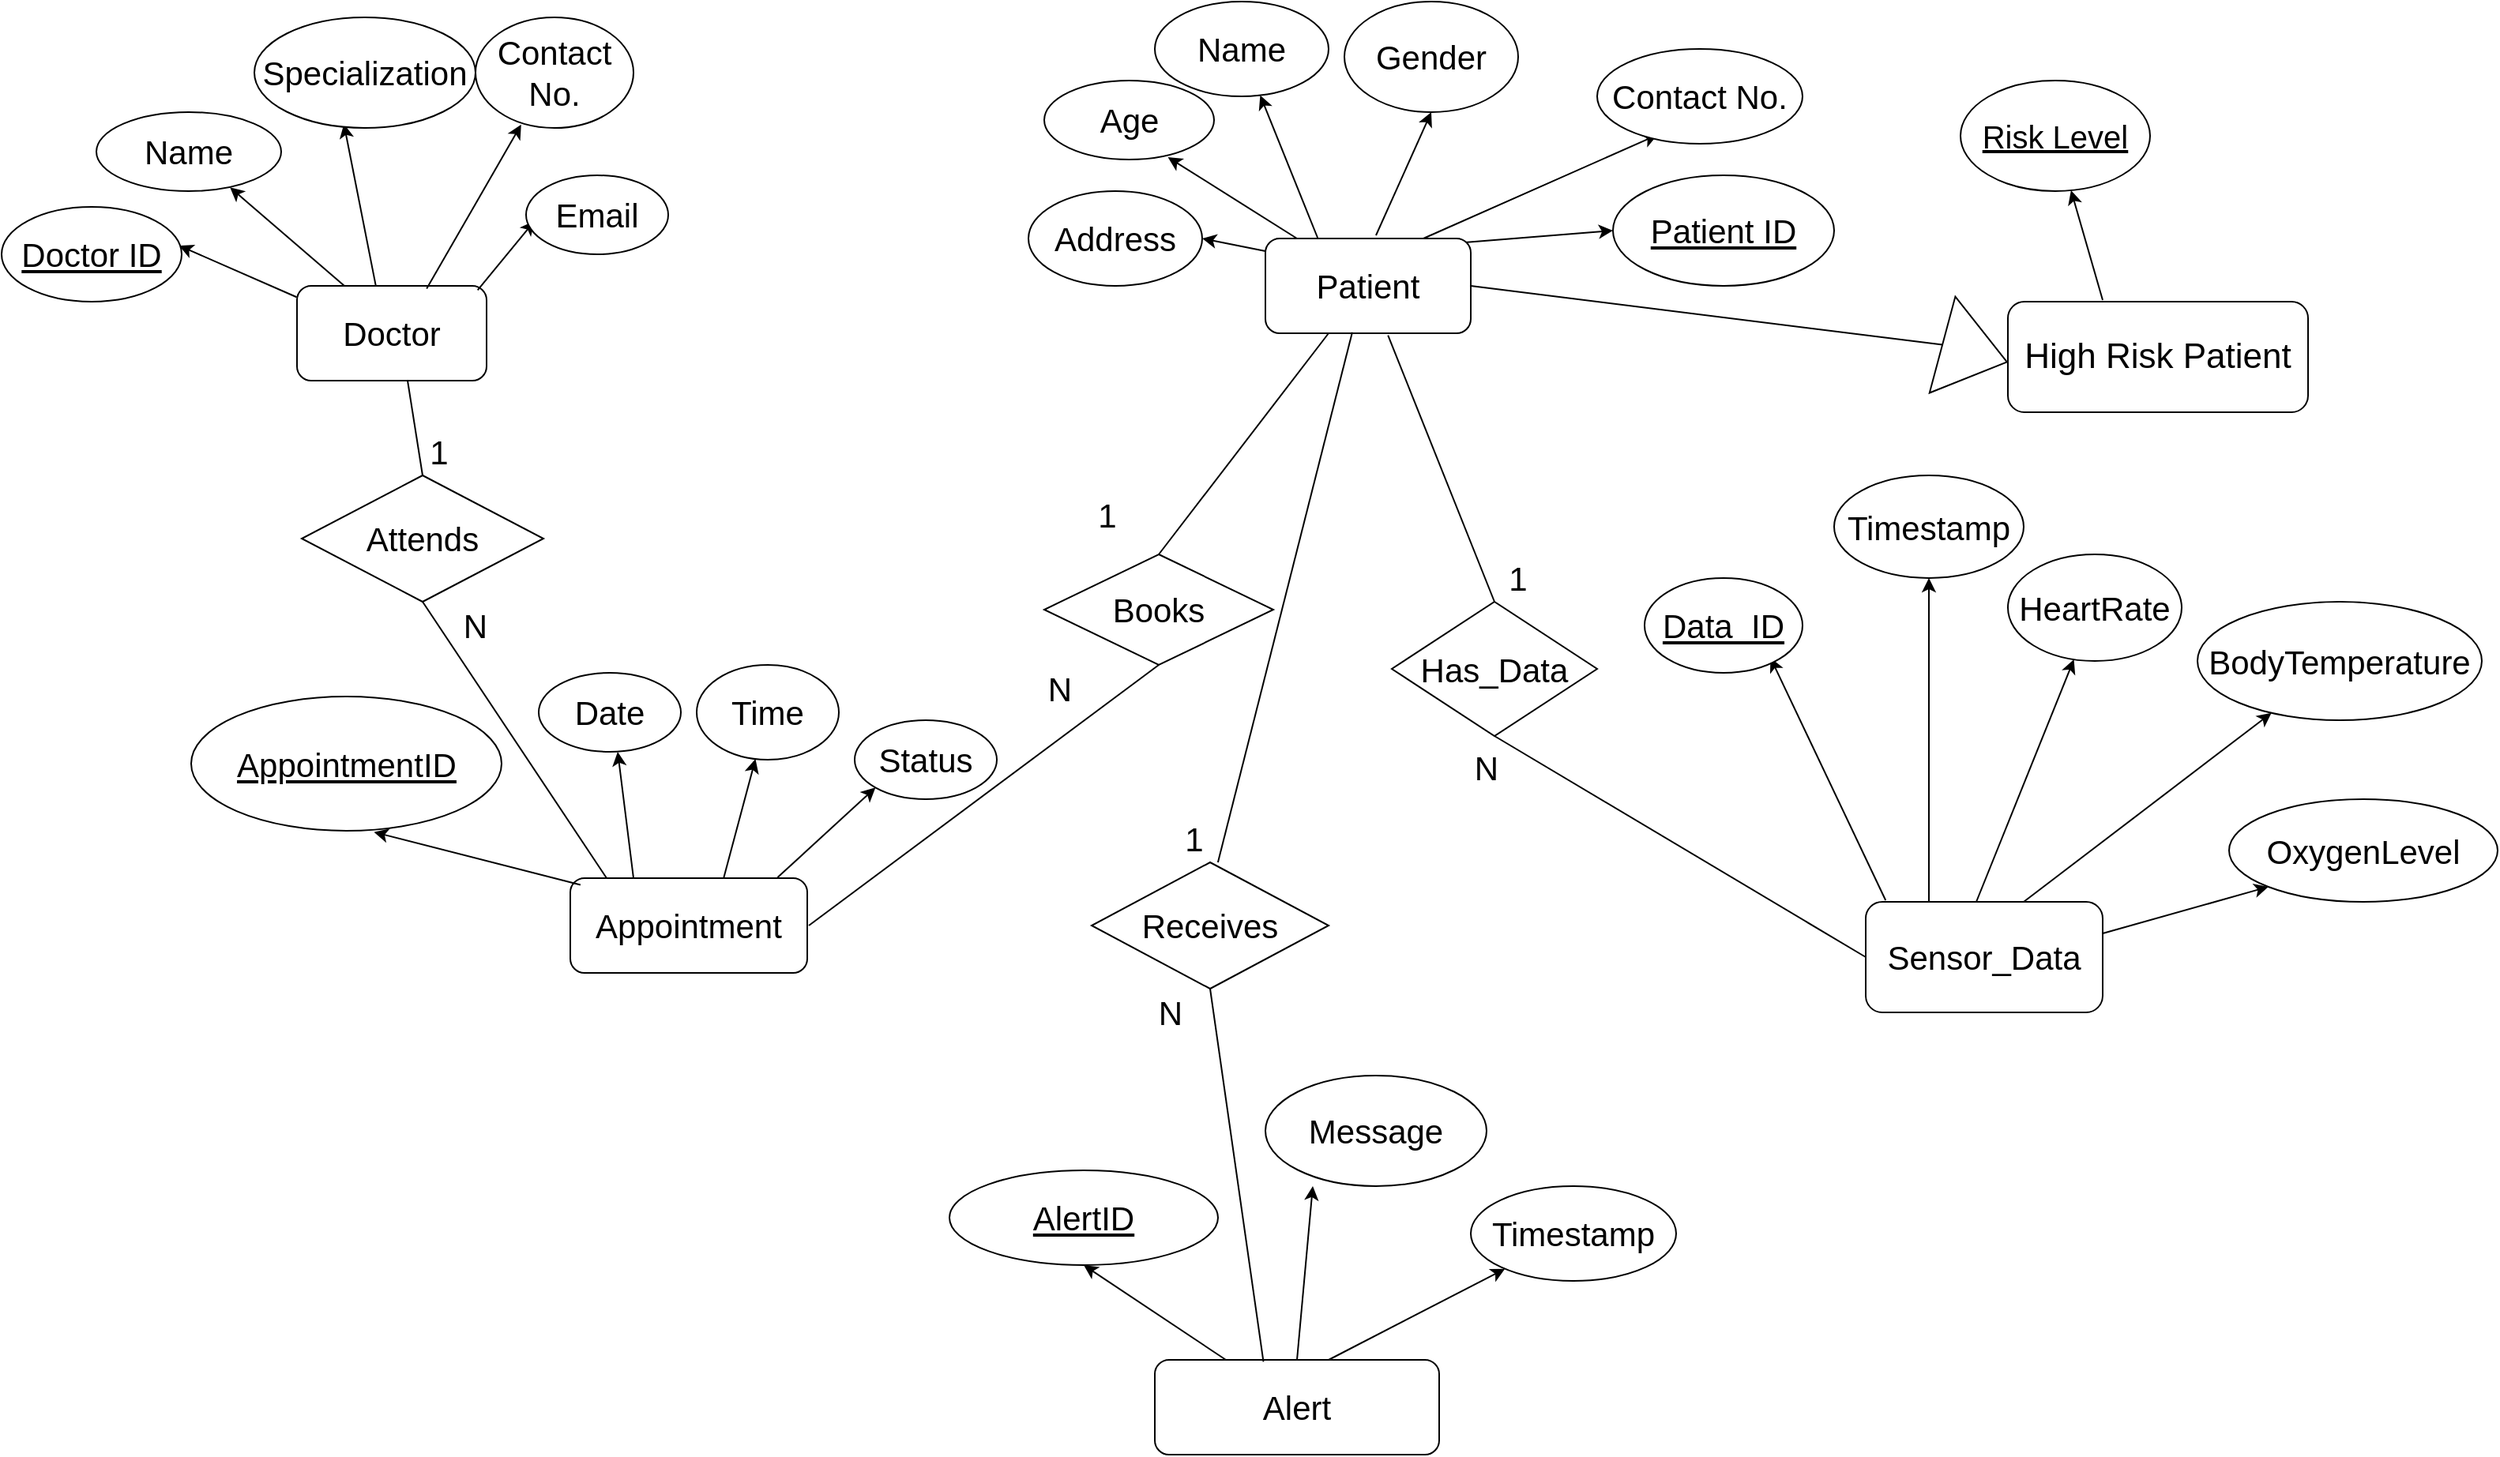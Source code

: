 <mxfile version="26.0.15">
  <diagram id="C5RBs43oDa-KdzZeNtuy" name="Page-1">
    <mxGraphModel dx="2620" dy="971" grid="1" gridSize="10" guides="1" tooltips="1" connect="1" arrows="1" fold="1" page="1" pageScale="1" pageWidth="827" pageHeight="1169" math="0" shadow="0">
      <root>
        <mxCell id="WIyWlLk6GJQsqaUBKTNV-0" />
        <mxCell id="WIyWlLk6GJQsqaUBKTNV-1" parent="WIyWlLk6GJQsqaUBKTNV-0" />
        <mxCell id="7LqxHddViOQpiFdT0loC-2" value="" style="endArrow=classic;html=1;rounded=0;exitX=0.171;exitY=0.025;exitDx=0;exitDy=0;exitPerimeter=0;fontSize=21;" edge="1" parent="WIyWlLk6GJQsqaUBKTNV-1" target="7LqxHddViOQpiFdT0loC-3">
          <mxGeometry width="50" height="50" relative="1" as="geometry">
            <mxPoint x="43.94" y="151.75" as="sourcePoint" />
            <mxPoint x="60" y="100" as="targetPoint" />
          </mxGeometry>
        </mxCell>
        <mxCell id="7LqxHddViOQpiFdT0loC-3" value="Name" style="ellipse;whiteSpace=wrap;html=1;fontSize=21;" vertex="1" parent="WIyWlLk6GJQsqaUBKTNV-1">
          <mxGeometry x="-60" width="110" height="60" as="geometry" />
        </mxCell>
        <mxCell id="7LqxHddViOQpiFdT0loC-4" value="" style="endArrow=classic;html=1;rounded=0;entryX=0.728;entryY=0.97;entryDx=0;entryDy=0;entryPerimeter=0;fontSize=21;" edge="1" parent="WIyWlLk6GJQsqaUBKTNV-1" target="7LqxHddViOQpiFdT0loC-5">
          <mxGeometry width="50" height="50" relative="1" as="geometry">
            <mxPoint x="30" y="150" as="sourcePoint" />
            <mxPoint x="-10" y="110" as="targetPoint" />
          </mxGeometry>
        </mxCell>
        <mxCell id="7LqxHddViOQpiFdT0loC-5" value="Age" style="ellipse;whiteSpace=wrap;html=1;fontSize=21;" vertex="1" parent="WIyWlLk6GJQsqaUBKTNV-1">
          <mxGeometry x="-130" y="50" width="107.5" height="50" as="geometry" />
        </mxCell>
        <mxCell id="7LqxHddViOQpiFdT0loC-6" value="" style="endArrow=classic;html=1;rounded=0;entryX=0.5;entryY=1;entryDx=0;entryDy=0;fontSize=21;" edge="1" parent="WIyWlLk6GJQsqaUBKTNV-1" target="7LqxHddViOQpiFdT0loC-7">
          <mxGeometry width="50" height="50" relative="1" as="geometry">
            <mxPoint x="80" y="148" as="sourcePoint" />
            <mxPoint x="100" y="100" as="targetPoint" />
          </mxGeometry>
        </mxCell>
        <mxCell id="7LqxHddViOQpiFdT0loC-7" value="Gender" style="ellipse;whiteSpace=wrap;html=1;fontSize=21;" vertex="1" parent="WIyWlLk6GJQsqaUBKTNV-1">
          <mxGeometry x="60" width="110" height="70" as="geometry" />
        </mxCell>
        <mxCell id="7LqxHddViOQpiFdT0loC-8" style="edgeStyle=orthogonalEdgeStyle;rounded=0;orthogonalLoop=1;jettySize=auto;html=1;exitX=0.5;exitY=1;exitDx=0;exitDy=0;fontSize=21;" edge="1" parent="WIyWlLk6GJQsqaUBKTNV-1" source="7LqxHddViOQpiFdT0loC-7" target="7LqxHddViOQpiFdT0loC-7">
          <mxGeometry relative="1" as="geometry" />
        </mxCell>
        <mxCell id="7LqxHddViOQpiFdT0loC-9" value="" style="endArrow=classic;html=1;rounded=0;entryX=0.294;entryY=0.906;entryDx=0;entryDy=0;entryPerimeter=0;fontSize=21;" edge="1" parent="WIyWlLk6GJQsqaUBKTNV-1" target="7LqxHddViOQpiFdT0loC-10">
          <mxGeometry width="50" height="50" relative="1" as="geometry">
            <mxPoint x="110" y="150" as="sourcePoint" />
            <mxPoint x="150" y="80" as="targetPoint" />
          </mxGeometry>
        </mxCell>
        <mxCell id="7LqxHddViOQpiFdT0loC-10" value="Contact No." style="ellipse;whiteSpace=wrap;html=1;fontSize=21;" vertex="1" parent="WIyWlLk6GJQsqaUBKTNV-1">
          <mxGeometry x="220" y="30" width="130" height="60" as="geometry" />
        </mxCell>
        <mxCell id="7LqxHddViOQpiFdT0loC-11" value="" style="endArrow=classic;html=1;rounded=0;exitX=0.958;exitY=0.044;exitDx=0;exitDy=0;exitPerimeter=0;fontSize=21;entryX=0;entryY=0.5;entryDx=0;entryDy=0;" edge="1" parent="WIyWlLk6GJQsqaUBKTNV-1" source="7LqxHddViOQpiFdT0loC-16" target="7LqxHddViOQpiFdT0loC-12">
          <mxGeometry width="50" height="50" relative="1" as="geometry">
            <mxPoint x="140" y="150" as="sourcePoint" />
            <mxPoint x="190" y="100" as="targetPoint" />
          </mxGeometry>
        </mxCell>
        <mxCell id="7LqxHddViOQpiFdT0loC-12" value="&lt;u&gt;Patient ID&lt;/u&gt;" style="ellipse;whiteSpace=wrap;html=1;fontSize=21;" vertex="1" parent="WIyWlLk6GJQsqaUBKTNV-1">
          <mxGeometry x="230" y="110" width="140" height="70" as="geometry" />
        </mxCell>
        <mxCell id="7LqxHddViOQpiFdT0loC-13" value="" style="endArrow=classic;html=1;rounded=0;exitX=0;exitY=0.143;exitDx=0;exitDy=0;exitPerimeter=0;entryX=1;entryY=0.5;entryDx=0;entryDy=0;fontSize=21;" edge="1" parent="WIyWlLk6GJQsqaUBKTNV-1" target="7LqxHddViOQpiFdT0loC-14">
          <mxGeometry width="50" height="50" relative="1" as="geometry">
            <mxPoint x="20" y="160.01" as="sourcePoint" />
            <mxPoint x="-30" y="150" as="targetPoint" />
          </mxGeometry>
        </mxCell>
        <mxCell id="7LqxHddViOQpiFdT0loC-14" value="Address" style="ellipse;whiteSpace=wrap;html=1;fontSize=21;" vertex="1" parent="WIyWlLk6GJQsqaUBKTNV-1">
          <mxGeometry x="-140" y="120" width="110" height="60" as="geometry" />
        </mxCell>
        <mxCell id="7LqxHddViOQpiFdT0loC-16" value="&lt;font&gt;Patient&lt;/font&gt;" style="rounded=1;whiteSpace=wrap;html=1;fontSize=21;" vertex="1" parent="WIyWlLk6GJQsqaUBKTNV-1">
          <mxGeometry x="10" y="150" width="130" height="60" as="geometry" />
        </mxCell>
        <mxCell id="7LqxHddViOQpiFdT0loC-18" value="&lt;font&gt;Doctor&lt;/font&gt;" style="rounded=1;whiteSpace=wrap;html=1;fontSize=21;" vertex="1" parent="WIyWlLk6GJQsqaUBKTNV-1">
          <mxGeometry x="-603" y="180" width="120" height="60" as="geometry" />
        </mxCell>
        <mxCell id="7LqxHddViOQpiFdT0loC-19" value="" style="endArrow=classic;html=1;rounded=0;exitX=-0.002;exitY=0.119;exitDx=0;exitDy=0;entryX=0.715;entryY=0.934;entryDx=0;entryDy=0;entryPerimeter=0;exitPerimeter=0;fontSize=21;" edge="1" parent="WIyWlLk6GJQsqaUBKTNV-1" source="7LqxHddViOQpiFdT0loC-18">
          <mxGeometry width="50" height="50" relative="1" as="geometry">
            <mxPoint x="-605.11" y="183.08" as="sourcePoint" />
            <mxPoint x="-677.65" y="154.53" as="targetPoint" />
          </mxGeometry>
        </mxCell>
        <mxCell id="7LqxHddViOQpiFdT0loC-22" value="&lt;u&gt;&lt;font&gt;Doctor ID&lt;/font&gt;&lt;/u&gt;" style="ellipse;whiteSpace=wrap;html=1;fontSize=21;" vertex="1" parent="WIyWlLk6GJQsqaUBKTNV-1">
          <mxGeometry x="-790" y="130" width="114" height="60" as="geometry" />
        </mxCell>
        <mxCell id="7LqxHddViOQpiFdT0loC-25" value="" style="endArrow=classic;html=1;rounded=0;entryX=0.723;entryY=0.953;entryDx=0;entryDy=0;entryPerimeter=0;exitX=0.25;exitY=0;exitDx=0;exitDy=0;fontSize=21;" edge="1" parent="WIyWlLk6GJQsqaUBKTNV-1" source="7LqxHddViOQpiFdT0loC-18" target="7LqxHddViOQpiFdT0loC-26">
          <mxGeometry width="50" height="50" relative="1" as="geometry">
            <mxPoint x="-593" y="180" as="sourcePoint" />
            <mxPoint x="-633" y="130" as="targetPoint" />
          </mxGeometry>
        </mxCell>
        <mxCell id="7LqxHddViOQpiFdT0loC-26" value="Name" style="ellipse;whiteSpace=wrap;html=1;fontSize=21;" vertex="1" parent="WIyWlLk6GJQsqaUBKTNV-1">
          <mxGeometry x="-730" y="70" width="117" height="50" as="geometry" />
        </mxCell>
        <mxCell id="7LqxHddViOQpiFdT0loC-27" value="" style="endArrow=classic;html=1;rounded=0;entryX=0.405;entryY=0.964;entryDx=0;entryDy=0;entryPerimeter=0;exitX=0.416;exitY=0.001;exitDx=0;exitDy=0;exitPerimeter=0;fontSize=21;" edge="1" parent="WIyWlLk6GJQsqaUBKTNV-1" source="7LqxHddViOQpiFdT0loC-18" target="7LqxHddViOQpiFdT0loC-28">
          <mxGeometry width="50" height="50" relative="1" as="geometry">
            <mxPoint x="-573" y="180" as="sourcePoint" />
            <mxPoint x="-573" y="120" as="targetPoint" />
          </mxGeometry>
        </mxCell>
        <mxCell id="7LqxHddViOQpiFdT0loC-28" value="Specialization" style="ellipse;whiteSpace=wrap;html=1;fontSize=21;" vertex="1" parent="WIyWlLk6GJQsqaUBKTNV-1">
          <mxGeometry x="-630" y="10" width="140" height="70" as="geometry" />
        </mxCell>
        <mxCell id="7LqxHddViOQpiFdT0loC-30" value="" style="endArrow=classic;html=1;rounded=0;entryX=0.289;entryY=0.97;entryDx=0;entryDy=0;entryPerimeter=0;exitX=0.684;exitY=0.03;exitDx=0;exitDy=0;exitPerimeter=0;fontSize=21;" edge="1" parent="WIyWlLk6GJQsqaUBKTNV-1" source="7LqxHddViOQpiFdT0loC-18" target="7LqxHddViOQpiFdT0loC-31">
          <mxGeometry width="50" height="50" relative="1" as="geometry">
            <mxPoint x="-523" y="180" as="sourcePoint" />
            <mxPoint x="-473" y="130" as="targetPoint" />
          </mxGeometry>
        </mxCell>
        <mxCell id="7LqxHddViOQpiFdT0loC-31" value="Contact No." style="ellipse;whiteSpace=wrap;html=1;fontSize=21;" vertex="1" parent="WIyWlLk6GJQsqaUBKTNV-1">
          <mxGeometry x="-490" y="10" width="100" height="70" as="geometry" />
        </mxCell>
        <mxCell id="7LqxHddViOQpiFdT0loC-32" value="" style="endArrow=classic;html=1;rounded=0;exitX=0.953;exitY=0.045;exitDx=0;exitDy=0;exitPerimeter=0;entryX=0.004;entryY=0.723;entryDx=0;entryDy=0;entryPerimeter=0;fontSize=21;" edge="1" parent="WIyWlLk6GJQsqaUBKTNV-1" source="7LqxHddViOQpiFdT0loC-18">
          <mxGeometry width="50" height="50" relative="1" as="geometry">
            <mxPoint x="-493" y="178" as="sourcePoint" />
            <mxPoint x="-452.64" y="138.92" as="targetPoint" />
          </mxGeometry>
        </mxCell>
        <mxCell id="7LqxHddViOQpiFdT0loC-33" value="Email" style="ellipse;whiteSpace=wrap;html=1;fontSize=21;" vertex="1" parent="WIyWlLk6GJQsqaUBKTNV-1">
          <mxGeometry x="-458" y="110" width="90" height="50" as="geometry" />
        </mxCell>
        <mxCell id="7LqxHddViOQpiFdT0loC-34" value="&lt;font&gt;Sensor_Data&lt;/font&gt;" style="rounded=1;whiteSpace=wrap;html=1;fontSize=21;" vertex="1" parent="WIyWlLk6GJQsqaUBKTNV-1">
          <mxGeometry x="390" y="570" width="150" height="70" as="geometry" />
        </mxCell>
        <mxCell id="7LqxHddViOQpiFdT0loC-35" value="" style="endArrow=classic;html=1;rounded=0;exitX=0.084;exitY=-0.014;exitDx=0;exitDy=0;exitPerimeter=0;entryX=0.797;entryY=0.841;entryDx=0;entryDy=0;entryPerimeter=0;fontSize=21;" edge="1" parent="WIyWlLk6GJQsqaUBKTNV-1" source="7LqxHddViOQpiFdT0loC-34" target="7LqxHddViOQpiFdT0loC-37">
          <mxGeometry width="50" height="50" relative="1" as="geometry">
            <mxPoint x="420" y="570" as="sourcePoint" />
            <mxPoint x="375.355" y="542.678" as="targetPoint" />
          </mxGeometry>
        </mxCell>
        <mxCell id="7LqxHddViOQpiFdT0loC-37" value="&lt;font&gt;&lt;u&gt;Data_ID&lt;/u&gt;&lt;/font&gt;" style="ellipse;whiteSpace=wrap;html=1;fontSize=21;" vertex="1" parent="WIyWlLk6GJQsqaUBKTNV-1">
          <mxGeometry x="250" y="365" width="100" height="60" as="geometry" />
        </mxCell>
        <mxCell id="7LqxHddViOQpiFdT0loC-38" value="" style="endArrow=classic;html=1;rounded=0;fontSize=21;" edge="1" parent="WIyWlLk6GJQsqaUBKTNV-1" target="7LqxHddViOQpiFdT0loC-39">
          <mxGeometry width="50" height="50" relative="1" as="geometry">
            <mxPoint x="430" y="570" as="sourcePoint" />
            <mxPoint x="420" y="510" as="targetPoint" />
          </mxGeometry>
        </mxCell>
        <mxCell id="7LqxHddViOQpiFdT0loC-39" value="Timestamp" style="ellipse;whiteSpace=wrap;html=1;fontSize=21;" vertex="1" parent="WIyWlLk6GJQsqaUBKTNV-1">
          <mxGeometry x="370" y="300" width="120" height="65" as="geometry" />
        </mxCell>
        <mxCell id="7LqxHddViOQpiFdT0loC-40" value="" style="endArrow=classic;html=1;rounded=0;fontSize=21;" edge="1" parent="WIyWlLk6GJQsqaUBKTNV-1" target="7LqxHddViOQpiFdT0loC-41">
          <mxGeometry width="50" height="50" relative="1" as="geometry">
            <mxPoint x="460" y="570" as="sourcePoint" />
            <mxPoint x="500" y="510" as="targetPoint" />
          </mxGeometry>
        </mxCell>
        <mxCell id="7LqxHddViOQpiFdT0loC-41" value="HeartRate" style="ellipse;whiteSpace=wrap;html=1;fontSize=21;" vertex="1" parent="WIyWlLk6GJQsqaUBKTNV-1">
          <mxGeometry x="480" y="350" width="110" height="67.5" as="geometry" />
        </mxCell>
        <mxCell id="7LqxHddViOQpiFdT0loC-42" value="" style="endArrow=classic;html=1;rounded=0;fontSize=21;" edge="1" parent="WIyWlLk6GJQsqaUBKTNV-1" target="7LqxHddViOQpiFdT0loC-43">
          <mxGeometry width="50" height="50" relative="1" as="geometry">
            <mxPoint x="490" y="570" as="sourcePoint" />
            <mxPoint x="560" y="500" as="targetPoint" />
          </mxGeometry>
        </mxCell>
        <mxCell id="7LqxHddViOQpiFdT0loC-43" value="BodyTemperature" style="ellipse;whiteSpace=wrap;html=1;fontSize=21;" vertex="1" parent="WIyWlLk6GJQsqaUBKTNV-1">
          <mxGeometry x="600" y="380" width="180" height="75" as="geometry" />
        </mxCell>
        <mxCell id="7LqxHddViOQpiFdT0loC-44" value="" style="endArrow=classic;html=1;rounded=0;fontSize=21;entryX=0;entryY=1;entryDx=0;entryDy=0;" edge="1" parent="WIyWlLk6GJQsqaUBKTNV-1" target="7LqxHddViOQpiFdT0loC-45">
          <mxGeometry width="50" height="50" relative="1" as="geometry">
            <mxPoint x="540" y="590" as="sourcePoint" />
            <mxPoint x="590" y="550" as="targetPoint" />
          </mxGeometry>
        </mxCell>
        <mxCell id="7LqxHddViOQpiFdT0loC-45" value="OxygenLevel" style="ellipse;whiteSpace=wrap;html=1;fontSize=21;" vertex="1" parent="WIyWlLk6GJQsqaUBKTNV-1">
          <mxGeometry x="620" y="505" width="170" height="65" as="geometry" />
        </mxCell>
        <mxCell id="7LqxHddViOQpiFdT0loC-47" value="&lt;font&gt;Appointment&lt;/font&gt;" style="rounded=1;whiteSpace=wrap;html=1;fontSize=21;" vertex="1" parent="WIyWlLk6GJQsqaUBKTNV-1">
          <mxGeometry x="-430" y="555" width="150" height="60" as="geometry" />
        </mxCell>
        <mxCell id="7LqxHddViOQpiFdT0loC-48" value="" style="endArrow=classic;html=1;rounded=0;entryX=0.589;entryY=1.01;entryDx=0;entryDy=0;entryPerimeter=0;exitX=0.043;exitY=0.071;exitDx=0;exitDy=0;exitPerimeter=0;fontSize=21;" edge="1" parent="WIyWlLk6GJQsqaUBKTNV-1" source="7LqxHddViOQpiFdT0loC-47" target="7LqxHddViOQpiFdT0loC-50">
          <mxGeometry width="50" height="50" relative="1" as="geometry">
            <mxPoint x="-430" y="555" as="sourcePoint" />
            <mxPoint x="-430" y="495" as="targetPoint" />
          </mxGeometry>
        </mxCell>
        <mxCell id="7LqxHddViOQpiFdT0loC-50" value="&lt;u&gt;AppointmentID&lt;/u&gt;" style="ellipse;whiteSpace=wrap;html=1;fontSize=21;" vertex="1" parent="WIyWlLk6GJQsqaUBKTNV-1">
          <mxGeometry x="-670" y="440" width="196.5" height="85" as="geometry" />
        </mxCell>
        <mxCell id="7LqxHddViOQpiFdT0loC-51" value="" style="endArrow=classic;html=1;rounded=0;fontSize=21;" edge="1" parent="WIyWlLk6GJQsqaUBKTNV-1">
          <mxGeometry width="50" height="50" relative="1" as="geometry">
            <mxPoint x="-390" y="555" as="sourcePoint" />
            <mxPoint x="-400" y="475" as="targetPoint" />
          </mxGeometry>
        </mxCell>
        <mxCell id="7LqxHddViOQpiFdT0loC-52" value="Date" style="ellipse;whiteSpace=wrap;html=1;fontSize=21;" vertex="1" parent="WIyWlLk6GJQsqaUBKTNV-1">
          <mxGeometry x="-450" y="425" width="90" height="50" as="geometry" />
        </mxCell>
        <mxCell id="7LqxHddViOQpiFdT0loC-53" value="" style="endArrow=classic;html=1;rounded=0;exitX=0.648;exitY=-0.008;exitDx=0;exitDy=0;exitPerimeter=0;fontSize=21;" edge="1" parent="WIyWlLk6GJQsqaUBKTNV-1" source="7LqxHddViOQpiFdT0loC-47" target="7LqxHddViOQpiFdT0loC-54">
          <mxGeometry width="50" height="50" relative="1" as="geometry">
            <mxPoint x="-360" y="555" as="sourcePoint" />
            <mxPoint x="-330" y="485" as="targetPoint" />
          </mxGeometry>
        </mxCell>
        <mxCell id="7LqxHddViOQpiFdT0loC-54" value="Time" style="ellipse;whiteSpace=wrap;html=1;fontSize=21;" vertex="1" parent="WIyWlLk6GJQsqaUBKTNV-1">
          <mxGeometry x="-350" y="420" width="90" height="60" as="geometry" />
        </mxCell>
        <mxCell id="7LqxHddViOQpiFdT0loC-55" value="" style="endArrow=classic;html=1;rounded=0;exitX=0.875;exitY=-0.008;exitDx=0;exitDy=0;exitPerimeter=0;entryX=0;entryY=1;entryDx=0;entryDy=0;fontSize=21;" edge="1" parent="WIyWlLk6GJQsqaUBKTNV-1" source="7LqxHddViOQpiFdT0loC-47" target="7LqxHddViOQpiFdT0loC-56">
          <mxGeometry width="50" height="50" relative="1" as="geometry">
            <mxPoint x="-280" y="560" as="sourcePoint" />
            <mxPoint x="-250" y="495" as="targetPoint" />
          </mxGeometry>
        </mxCell>
        <mxCell id="7LqxHddViOQpiFdT0loC-56" value="Status" style="ellipse;whiteSpace=wrap;html=1;fontSize=21;" vertex="1" parent="WIyWlLk6GJQsqaUBKTNV-1">
          <mxGeometry x="-250" y="455" width="90" height="50" as="geometry" />
        </mxCell>
        <mxCell id="7LqxHddViOQpiFdT0loC-57" value="&lt;font&gt;Alert&lt;/font&gt;" style="rounded=1;whiteSpace=wrap;html=1;fontSize=21;" vertex="1" parent="WIyWlLk6GJQsqaUBKTNV-1">
          <mxGeometry x="-60" y="860" width="180" height="60" as="geometry" />
        </mxCell>
        <mxCell id="7LqxHddViOQpiFdT0loC-58" value="" style="endArrow=classic;html=1;rounded=0;exitX=0.25;exitY=0;exitDx=0;exitDy=0;entryX=0.5;entryY=1;entryDx=0;entryDy=0;fontSize=21;" edge="1" parent="WIyWlLk6GJQsqaUBKTNV-1" source="7LqxHddViOQpiFdT0loC-57" target="7LqxHddViOQpiFdT0loC-59">
          <mxGeometry width="50" height="50" relative="1" as="geometry">
            <mxPoint x="-40" y="860" as="sourcePoint" />
            <mxPoint x="-90" y="820" as="targetPoint" />
            <Array as="points" />
          </mxGeometry>
        </mxCell>
        <mxCell id="7LqxHddViOQpiFdT0loC-59" value="&lt;u&gt;AlertID&lt;/u&gt;" style="ellipse;whiteSpace=wrap;html=1;fontSize=21;" vertex="1" parent="WIyWlLk6GJQsqaUBKTNV-1">
          <mxGeometry x="-190" y="740" width="170" height="60" as="geometry" />
        </mxCell>
        <mxCell id="7LqxHddViOQpiFdT0loC-60" value="" style="endArrow=classic;html=1;rounded=0;exitX=0.5;exitY=0;exitDx=0;exitDy=0;fontSize=21;" edge="1" parent="WIyWlLk6GJQsqaUBKTNV-1" source="7LqxHddViOQpiFdT0loC-57">
          <mxGeometry width="50" height="50" relative="1" as="geometry">
            <mxPoint x="-20" y="856" as="sourcePoint" />
            <mxPoint x="40" y="750" as="targetPoint" />
            <Array as="points">
              <mxPoint x="40" y="750" />
            </Array>
          </mxGeometry>
        </mxCell>
        <mxCell id="7LqxHddViOQpiFdT0loC-61" value="Message" style="ellipse;whiteSpace=wrap;html=1;fontSize=21;" vertex="1" parent="WIyWlLk6GJQsqaUBKTNV-1">
          <mxGeometry x="10" y="680" width="140" height="70" as="geometry" />
        </mxCell>
        <mxCell id="7LqxHddViOQpiFdT0loC-62" value="" style="endArrow=classic;html=1;rounded=0;fontSize=21;" edge="1" parent="WIyWlLk6GJQsqaUBKTNV-1" target="7LqxHddViOQpiFdT0loC-63">
          <mxGeometry width="50" height="50" relative="1" as="geometry">
            <mxPoint x="50" y="860" as="sourcePoint" />
            <mxPoint x="100" y="810" as="targetPoint" />
          </mxGeometry>
        </mxCell>
        <mxCell id="7LqxHddViOQpiFdT0loC-63" value="Timestamp" style="ellipse;whiteSpace=wrap;html=1;fontSize=21;" vertex="1" parent="WIyWlLk6GJQsqaUBKTNV-1">
          <mxGeometry x="140" y="750" width="130" height="60" as="geometry" />
        </mxCell>
        <mxCell id="7LqxHddViOQpiFdT0loC-64" value="&lt;font&gt;Has_Data&lt;/font&gt;" style="rhombus;whiteSpace=wrap;html=1;fontSize=21;" vertex="1" parent="WIyWlLk6GJQsqaUBKTNV-1">
          <mxGeometry x="90" y="380" width="130" height="85" as="geometry" />
        </mxCell>
        <mxCell id="7LqxHddViOQpiFdT0loC-65" value="" style="endArrow=none;html=1;rounded=0;exitX=0.5;exitY=0;exitDx=0;exitDy=0;entryX=0.597;entryY=1.022;entryDx=0;entryDy=0;entryPerimeter=0;fontSize=21;" edge="1" parent="WIyWlLk6GJQsqaUBKTNV-1" source="7LqxHddViOQpiFdT0loC-64" target="7LqxHddViOQpiFdT0loC-16">
          <mxGeometry width="50" height="50" relative="1" as="geometry">
            <mxPoint x="120" y="290" as="sourcePoint" />
            <mxPoint x="80" y="210" as="targetPoint" />
          </mxGeometry>
        </mxCell>
        <mxCell id="7LqxHddViOQpiFdT0loC-66" value="" style="endArrow=none;html=1;rounded=0;entryX=0.5;entryY=1;entryDx=0;entryDy=0;exitX=0;exitY=0.5;exitDx=0;exitDy=0;fontSize=21;" edge="1" parent="WIyWlLk6GJQsqaUBKTNV-1" source="7LqxHddViOQpiFdT0loC-34" target="7LqxHddViOQpiFdT0loC-64">
          <mxGeometry width="50" height="50" relative="1" as="geometry">
            <mxPoint x="120" y="425" as="sourcePoint" />
            <mxPoint x="170" y="375" as="targetPoint" />
          </mxGeometry>
        </mxCell>
        <mxCell id="7LqxHddViOQpiFdT0loC-67" value="&lt;font&gt;Books&lt;/font&gt;" style="rhombus;whiteSpace=wrap;html=1;fontSize=21;" vertex="1" parent="WIyWlLk6GJQsqaUBKTNV-1">
          <mxGeometry x="-130" y="350" width="145" height="70" as="geometry" />
        </mxCell>
        <mxCell id="7LqxHddViOQpiFdT0loC-68" value="" style="endArrow=none;html=1;rounded=0;exitX=0.5;exitY=0;exitDx=0;exitDy=0;fontSize=21;" edge="1" parent="WIyWlLk6GJQsqaUBKTNV-1" source="7LqxHddViOQpiFdT0loC-67">
          <mxGeometry width="50" height="50" relative="1" as="geometry">
            <mxPoint x="-40" y="260" as="sourcePoint" />
            <mxPoint x="50" y="210" as="targetPoint" />
          </mxGeometry>
        </mxCell>
        <mxCell id="7LqxHddViOQpiFdT0loC-69" value="" style="endArrow=none;html=1;rounded=0;entryX=0.5;entryY=1;entryDx=0;entryDy=0;fontSize=21;" edge="1" parent="WIyWlLk6GJQsqaUBKTNV-1" target="7LqxHddViOQpiFdT0loC-67">
          <mxGeometry width="50" height="50" relative="1" as="geometry">
            <mxPoint x="-279" y="585" as="sourcePoint" />
            <mxPoint x="-70" y="375" as="targetPoint" />
          </mxGeometry>
        </mxCell>
        <mxCell id="7LqxHddViOQpiFdT0loC-70" value="&lt;font&gt;Attends&lt;/font&gt;" style="rhombus;whiteSpace=wrap;html=1;rotation=0;fontSize=21;" vertex="1" parent="WIyWlLk6GJQsqaUBKTNV-1">
          <mxGeometry x="-600" y="300" width="153" height="80" as="geometry" />
        </mxCell>
        <mxCell id="7LqxHddViOQpiFdT0loC-71" value="" style="endArrow=none;html=1;rounded=0;exitX=0.5;exitY=0;exitDx=0;exitDy=0;fontSize=21;" edge="1" parent="WIyWlLk6GJQsqaUBKTNV-1" source="7LqxHddViOQpiFdT0loC-70">
          <mxGeometry width="50" height="50" relative="1" as="geometry">
            <mxPoint x="-583" y="290" as="sourcePoint" />
            <mxPoint x="-533" y="240" as="targetPoint" />
          </mxGeometry>
        </mxCell>
        <mxCell id="7LqxHddViOQpiFdT0loC-72" value="" style="endArrow=none;html=1;rounded=0;exitX=0.149;exitY=0.027;exitDx=0;exitDy=0;exitPerimeter=0;entryX=0.5;entryY=1;entryDx=0;entryDy=0;fontSize=21;" edge="1" parent="WIyWlLk6GJQsqaUBKTNV-1" target="7LqxHddViOQpiFdT0loC-70">
          <mxGeometry width="50" height="50" relative="1" as="geometry">
            <mxPoint x="-407.0" y="555" as="sourcePoint" />
            <mxPoint x="-480" y="370" as="targetPoint" />
          </mxGeometry>
        </mxCell>
        <mxCell id="7LqxHddViOQpiFdT0loC-74" value="&lt;font&gt;Receives&lt;/font&gt;" style="rhombus;whiteSpace=wrap;html=1;fontSize=21;" vertex="1" parent="WIyWlLk6GJQsqaUBKTNV-1">
          <mxGeometry x="-100" y="545" width="150" height="80" as="geometry" />
        </mxCell>
        <mxCell id="7LqxHddViOQpiFdT0loC-75" value="" style="endArrow=none;html=1;rounded=0;exitX=0.533;exitY=0;exitDx=0;exitDy=0;exitPerimeter=0;entryX=0.423;entryY=0.989;entryDx=0;entryDy=0;entryPerimeter=0;fontSize=21;" edge="1" parent="WIyWlLk6GJQsqaUBKTNV-1" source="7LqxHddViOQpiFdT0loC-74" target="7LqxHddViOQpiFdT0loC-16">
          <mxGeometry width="50" height="50" relative="1" as="geometry">
            <mxPoint x="30" y="450" as="sourcePoint" />
            <mxPoint x="70" y="210" as="targetPoint" />
          </mxGeometry>
        </mxCell>
        <mxCell id="7LqxHddViOQpiFdT0loC-76" value="" style="endArrow=none;html=1;rounded=0;entryX=0.5;entryY=1;entryDx=0;entryDy=0;exitX=0.382;exitY=0.019;exitDx=0;exitDy=0;exitPerimeter=0;fontSize=21;" edge="1" parent="WIyWlLk6GJQsqaUBKTNV-1" source="7LqxHddViOQpiFdT0loC-57" target="7LqxHddViOQpiFdT0loC-74">
          <mxGeometry width="50" height="50" relative="1" as="geometry">
            <mxPoint y="790" as="sourcePoint" />
            <mxPoint x="-30" y="640" as="targetPoint" />
          </mxGeometry>
        </mxCell>
        <mxCell id="7LqxHddViOQpiFdT0loC-77" value="1" style="text;html=1;align=center;verticalAlign=middle;whiteSpace=wrap;rounded=0;fontSize=21;" vertex="1" parent="WIyWlLk6GJQsqaUBKTNV-1">
          <mxGeometry x="-543" y="270" width="60" height="30" as="geometry" />
        </mxCell>
        <mxCell id="7LqxHddViOQpiFdT0loC-78" value="N" style="text;html=1;align=center;verticalAlign=middle;whiteSpace=wrap;rounded=0;fontSize=21;" vertex="1" parent="WIyWlLk6GJQsqaUBKTNV-1">
          <mxGeometry x="-520" y="380" width="60" height="30" as="geometry" />
        </mxCell>
        <mxCell id="7LqxHddViOQpiFdT0loC-79" value="1" style="text;html=1;align=center;verticalAlign=middle;whiteSpace=wrap;rounded=0;fontSize=21;" vertex="1" parent="WIyWlLk6GJQsqaUBKTNV-1">
          <mxGeometry x="-140" y="300" width="100" height="50" as="geometry" />
        </mxCell>
        <mxCell id="7LqxHddViOQpiFdT0loC-80" value="1" style="text;html=1;align=center;verticalAlign=middle;whiteSpace=wrap;rounded=0;fontSize=21;" vertex="1" parent="WIyWlLk6GJQsqaUBKTNV-1">
          <mxGeometry x="-65" y="515" width="60" height="30" as="geometry" />
        </mxCell>
        <mxCell id="7LqxHddViOQpiFdT0loC-81" value="&lt;font&gt;N&lt;/font&gt;" style="text;html=1;align=center;verticalAlign=middle;whiteSpace=wrap;rounded=0;fontSize=21;" vertex="1" parent="WIyWlLk6GJQsqaUBKTNV-1">
          <mxGeometry x="-150" y="420" width="60" height="30" as="geometry" />
        </mxCell>
        <mxCell id="7LqxHddViOQpiFdT0loC-82" value="1" style="text;html=1;align=center;verticalAlign=middle;whiteSpace=wrap;rounded=0;fontSize=21;" vertex="1" parent="WIyWlLk6GJQsqaUBKTNV-1">
          <mxGeometry x="140" y="350" width="60" height="30" as="geometry" />
        </mxCell>
        <mxCell id="7LqxHddViOQpiFdT0loC-83" value="&lt;font&gt;N&lt;/font&gt;" style="text;html=1;align=center;verticalAlign=middle;whiteSpace=wrap;rounded=0;fontSize=21;" vertex="1" parent="WIyWlLk6GJQsqaUBKTNV-1">
          <mxGeometry x="-80" y="625" width="60" height="30" as="geometry" />
        </mxCell>
        <mxCell id="7LqxHddViOQpiFdT0loC-84" value="&lt;font&gt;N&lt;/font&gt;" style="text;html=1;align=center;verticalAlign=middle;whiteSpace=wrap;rounded=0;fontSize=21;" vertex="1" parent="WIyWlLk6GJQsqaUBKTNV-1">
          <mxGeometry x="120" y="470" width="60" height="30" as="geometry" />
        </mxCell>
        <mxCell id="7LqxHddViOQpiFdT0loC-89" value="" style="triangle;whiteSpace=wrap;html=1;rotation=-75;direction=south;" vertex="1" parent="WIyWlLk6GJQsqaUBKTNV-1">
          <mxGeometry x="427.44" y="201.59" width="63.08" height="42.31" as="geometry" />
        </mxCell>
        <mxCell id="7LqxHddViOQpiFdT0loC-90" value="" style="endArrow=none;html=1;rounded=0;entryX=0;entryY=0.5;entryDx=0;entryDy=0;exitX=1;exitY=0.5;exitDx=0;exitDy=0;" edge="1" parent="WIyWlLk6GJQsqaUBKTNV-1" source="7LqxHddViOQpiFdT0loC-16" target="7LqxHddViOQpiFdT0loC-89">
          <mxGeometry width="50" height="50" relative="1" as="geometry">
            <mxPoint x="370" y="260" as="sourcePoint" />
            <mxPoint x="420" y="210" as="targetPoint" />
          </mxGeometry>
        </mxCell>
        <mxCell id="7LqxHddViOQpiFdT0loC-91" value="&lt;font style=&quot;font-size: 22px;&quot;&gt;High Risk Patient&lt;/font&gt;" style="rounded=1;whiteSpace=wrap;html=1;" vertex="1" parent="WIyWlLk6GJQsqaUBKTNV-1">
          <mxGeometry x="480" y="190" width="190" height="70" as="geometry" />
        </mxCell>
        <mxCell id="7LqxHddViOQpiFdT0loC-97" value="Risk Level" style="ellipse;whiteSpace=wrap;html=1;fontSize=20;fontStyle=4" vertex="1" parent="WIyWlLk6GJQsqaUBKTNV-1">
          <mxGeometry x="450" y="50" width="120" height="70" as="geometry" />
        </mxCell>
        <mxCell id="7LqxHddViOQpiFdT0loC-99" value="" style="endArrow=classic;html=1;rounded=0;" edge="1" parent="WIyWlLk6GJQsqaUBKTNV-1" target="7LqxHddViOQpiFdT0loC-97">
          <mxGeometry width="50" height="50" relative="1" as="geometry">
            <mxPoint x="540" y="189" as="sourcePoint" />
            <mxPoint x="510" y="120" as="targetPoint" />
          </mxGeometry>
        </mxCell>
      </root>
    </mxGraphModel>
  </diagram>
</mxfile>
